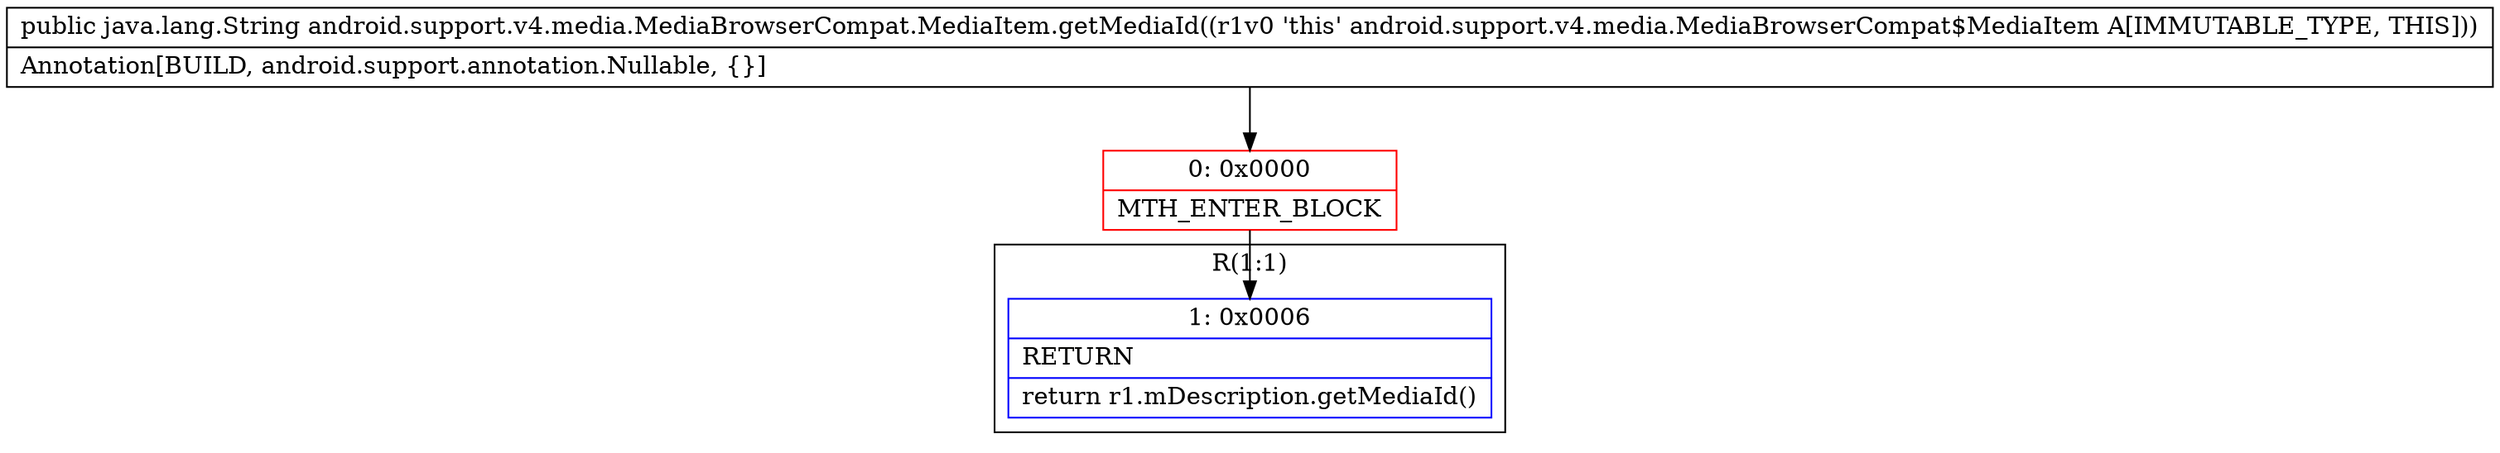 digraph "CFG forandroid.support.v4.media.MediaBrowserCompat.MediaItem.getMediaId()Ljava\/lang\/String;" {
subgraph cluster_Region_1951510347 {
label = "R(1:1)";
node [shape=record,color=blue];
Node_1 [shape=record,label="{1\:\ 0x0006|RETURN\l|return r1.mDescription.getMediaId()\l}"];
}
Node_0 [shape=record,color=red,label="{0\:\ 0x0000|MTH_ENTER_BLOCK\l}"];
MethodNode[shape=record,label="{public java.lang.String android.support.v4.media.MediaBrowserCompat.MediaItem.getMediaId((r1v0 'this' android.support.v4.media.MediaBrowserCompat$MediaItem A[IMMUTABLE_TYPE, THIS]))  | Annotation[BUILD, android.support.annotation.Nullable, \{\}]\l}"];
MethodNode -> Node_0;
Node_0 -> Node_1;
}

